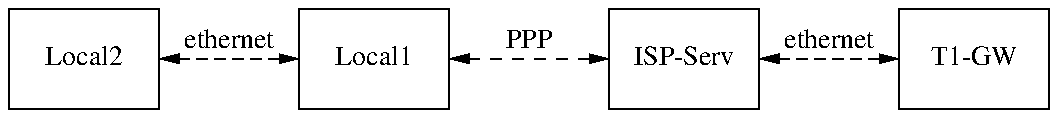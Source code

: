.\" $FreeBSD: doc/share/images/books/handbook/advanced-networking/net-routing.pic,v 1.1 2003/12/30 09:54:53 blackend Exp $
.\" $DragonFly: doc/share/images/books/handbook/advanced-networking/net-routing.pic,v 1.1 2004/07/09 01:37:07 justin Exp $
.PS

A:	box "Local2";

B:	line 0.7 <-> "ethernet" above dashed;

C:	box "Local1";

D:	line 0.8 <-> "PPP" above dashed;

E:	box "ISP-Serv";

F:	line 0.7 <-> "ethernet" above dashed;

G:	box "T1-GW";

.PE
